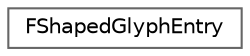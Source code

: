 digraph "Graphical Class Hierarchy"
{
 // INTERACTIVE_SVG=YES
 // LATEX_PDF_SIZE
  bgcolor="transparent";
  edge [fontname=Helvetica,fontsize=10,labelfontname=Helvetica,labelfontsize=10];
  node [fontname=Helvetica,fontsize=10,shape=box,height=0.2,width=0.4];
  rankdir="LR";
  Node0 [id="Node000000",label="FShapedGlyphEntry",height=0.2,width=0.4,color="grey40", fillcolor="white", style="filled",URL="$dd/d58/structFShapedGlyphEntry.html",tooltip="Information for rendering one glyph in a shaped text sequence."];
}
